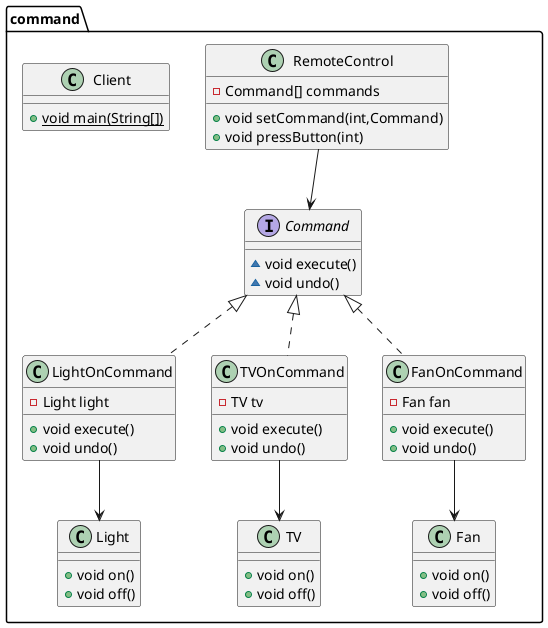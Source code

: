 @startuml
class command.TV {
+ void on()
+ void off()
}

class command.Fan {
+ void on()
+ void off()
}

interface command.Command {
~ void execute()
~ void undo()
}

class command.LightOnCommand {
- Light light
+ void execute()
+ void undo()
}


class command.TVOnCommand {
- TV tv
+ void execute()
+ void undo()
}


class command.FanOnCommand {
- Fan fan
+ void execute()
+ void undo()
}


class command.RemoteControl {
- Command[] commands
+ void setCommand(int,Command)
+ void pressButton(int)
}


class command.Client {
+ {static} void main(String[])
}

class command.Light {
+ void on()
+ void off()
}


command.FanOnCommand --> command.Fan
command.LightOnCommand --> command.Light
command.TVOnCommand --> command.TV
command.RemoteControl --> command.Command
command.Command <|.. command.LightOnCommand
command.Command <|.. command.TVOnCommand
command.Command <|.. command.FanOnCommand
@enduml